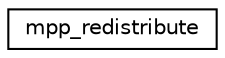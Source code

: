 digraph "Graphical Class Hierarchy"
{
 // INTERACTIVE_SVG=YES
 // LATEX_PDF_SIZE
  edge [fontname="Helvetica",fontsize="10",labelfontname="Helvetica",labelfontsize="10"];
  node [fontname="Helvetica",fontsize="10",shape=record];
  rankdir="LR";
  Node0 [label="mpp_redistribute",height=0.2,width=0.4,color="black", fillcolor="white", style="filled",URL="$interfacempp__domains__mod_1_1mpp__redistribute.html",tooltip="Reorganization of distributed global arrays.  mpp_redistribute is used to reorganize a distributed ar..."];
}
